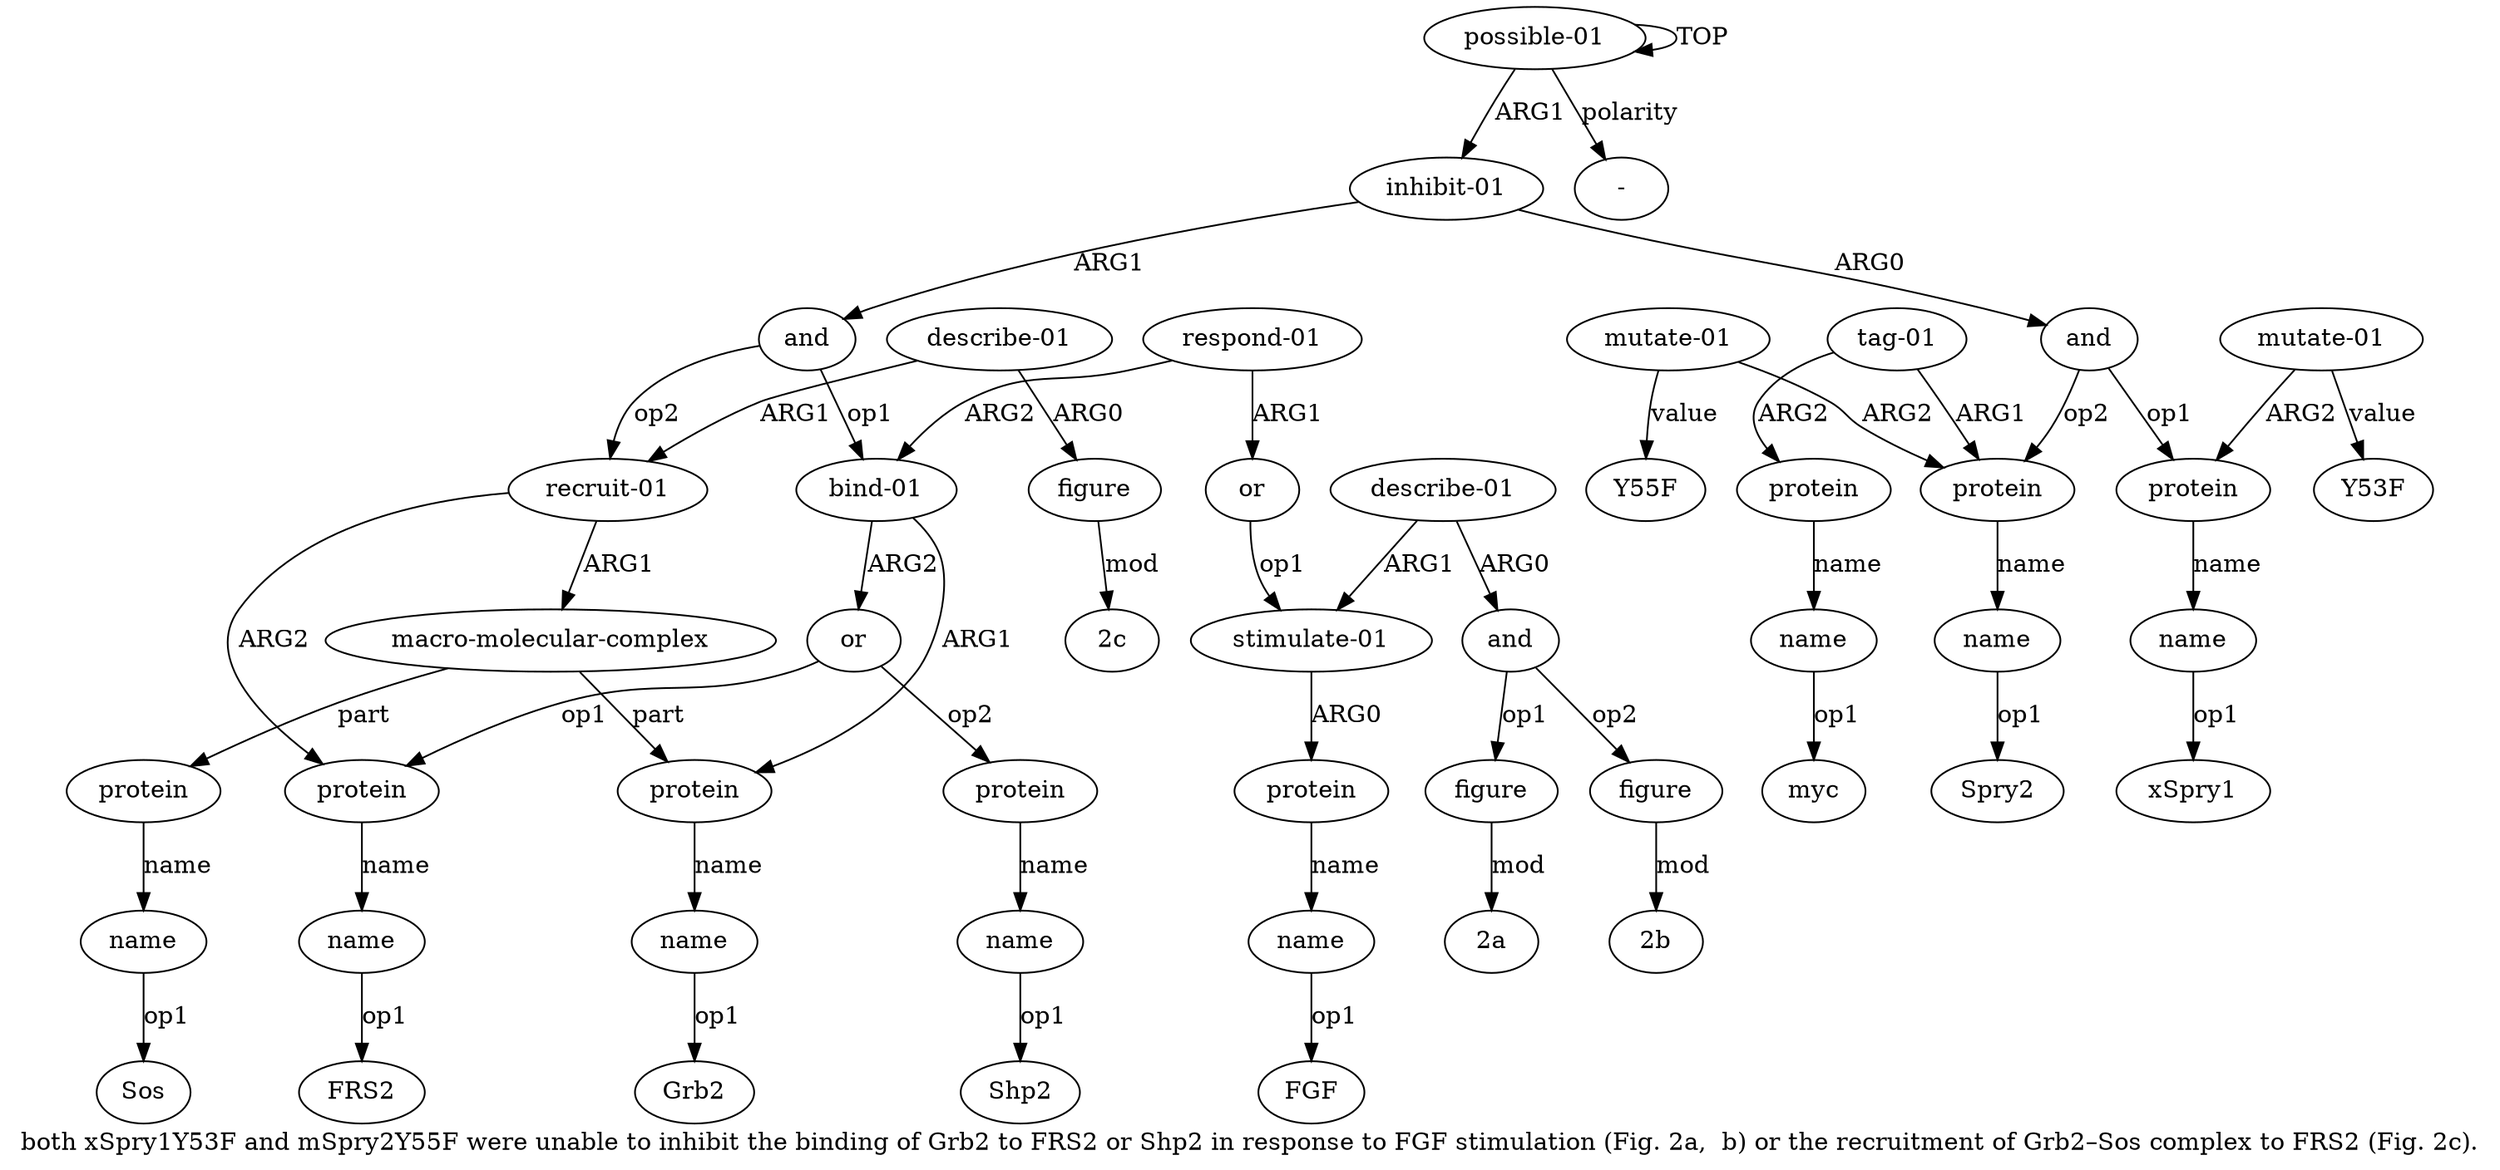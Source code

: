 digraph  {
	graph [label="both xSpry1Y53F and mSpry2Y55F were unable to inhibit the binding of Grb2 to FRS2 or Shp2 in response to FGF stimulation (Fig. 2a,  \
b) or the recruitment of Grb2–Sos complex to FRS2 (Fig. 2c)."];
	node [label="\N"];
	a20	 [color=black,
		gold_ind=20,
		gold_label=name,
		label=name,
		test_ind=20,
		test_label=name];
	"a20 Shp2"	 [color=black,
		gold_ind=-1,
		gold_label=Shp2,
		label=Shp2,
		test_ind=-1,
		test_label=Shp2];
	a20 -> "a20 Shp2" [key=0,
	color=black,
	gold_label=op1,
	label=op1,
	test_label=op1];
a21 [color=black,
	gold_ind=21,
	gold_label="respond-01",
	label="respond-01",
	test_ind=21,
	test_label="respond-01"];
a22 [color=black,
	gold_ind=22,
	gold_label=or,
	label=or,
	test_ind=22,
	test_label=or];
a21 -> a22 [key=0,
color=black,
gold_label=ARG1,
label=ARG1,
test_label=ARG1];
a13 [color=black,
gold_ind=13,
gold_label="bind-01",
label="bind-01",
test_ind=13,
test_label="bind-01"];
a21 -> a13 [key=0,
color=black,
gold_label=ARG2,
label=ARG2,
test_label=ARG2];
a23 [color=black,
gold_ind=23,
gold_label="stimulate-01",
label="stimulate-01",
test_ind=23,
test_label="stimulate-01"];
a22 -> a23 [key=0,
color=black,
gold_label=op1,
label=op1,
test_label=op1];
a24 [color=black,
gold_ind=24,
gold_label=protein,
label=protein,
test_ind=24,
test_label=protein];
a23 -> a24 [key=0,
color=black,
gold_label=ARG0,
label=ARG0,
test_label=ARG0];
a25 [color=black,
gold_ind=25,
gold_label=name,
label=name,
test_ind=25,
test_label=name];
a24 -> a25 [key=0,
color=black,
gold_label=name,
label=name,
test_label=name];
"a25 FGF" [color=black,
gold_ind=-1,
gold_label=FGF,
label=FGF,
test_ind=-1,
test_label=FGF];
a25 -> "a25 FGF" [key=0,
color=black,
gold_label=op1,
label=op1,
test_label=op1];
a26 [color=black,
gold_ind=26,
gold_label="describe-01",
label="describe-01",
test_ind=26,
test_label="describe-01"];
a26 -> a23 [key=0,
color=black,
gold_label=ARG1,
label=ARG1,
test_label=ARG1];
a27 [color=black,
gold_ind=27,
gold_label=and,
label=and,
test_ind=27,
test_label=and];
a26 -> a27 [key=0,
color=black,
gold_label=ARG0,
label=ARG0,
test_label=ARG0];
a28 [color=black,
gold_ind=28,
gold_label=figure,
label=figure,
test_ind=28,
test_label=figure];
a27 -> a28 [key=0,
color=black,
gold_label=op1,
label=op1,
test_label=op1];
a29 [color=black,
gold_ind=29,
gold_label=figure,
label=figure,
test_ind=29,
test_label=figure];
a27 -> a29 [key=0,
color=black,
gold_label=op2,
label=op2,
test_label=op2];
"a28 2a" [color=black,
gold_ind=-1,
gold_label="2a",
label="2a",
test_ind=-1,
test_label="2a"];
a28 -> "a28 2a" [key=0,
color=black,
gold_label=mod,
label=mod,
test_label=mod];
"a29 2b" [color=black,
gold_ind=-1,
gold_label="2b",
label="2b",
test_ind=-1,
test_label="2b"];
a29 -> "a29 2b" [key=0,
color=black,
gold_label=mod,
label=mod,
test_label=mod];
a31 [color=black,
gold_ind=31,
gold_label="macro-molecular-complex",
label="macro-molecular-complex",
test_ind=31,
test_label="macro-molecular-complex"];
a32 [color=black,
gold_ind=32,
gold_label=protein,
label=protein,
test_ind=32,
test_label=protein];
a31 -> a32 [key=0,
color=black,
gold_label=part,
label=part,
test_label=part];
a14 [color=black,
gold_ind=14,
gold_label=protein,
label=protein,
test_ind=14,
test_label=protein];
a31 -> a14 [key=0,
color=black,
gold_label=part,
label=part,
test_label=part];
"a35 2c" [color=black,
gold_ind=-1,
gold_label="2c",
label="2c",
test_ind=-1,
test_label="2c"];
a30 [color=black,
gold_ind=30,
gold_label="recruit-01",
label="recruit-01",
test_ind=30,
test_label="recruit-01"];
a30 -> a31 [key=0,
color=black,
gold_label=ARG1,
label=ARG1,
test_label=ARG1];
a17 [color=black,
gold_ind=17,
gold_label=protein,
label=protein,
test_ind=17,
test_label=protein];
a30 -> a17 [key=0,
color=black,
gold_label=ARG2,
label=ARG2,
test_label=ARG2];
a33 [color=black,
gold_ind=33,
gold_label=name,
label=name,
test_ind=33,
test_label=name];
"a33 Sos" [color=black,
gold_ind=-1,
gold_label=Sos,
label=Sos,
test_ind=-1,
test_label=Sos];
a33 -> "a33 Sos" [key=0,
color=black,
gold_label=op1,
label=op1,
test_label=op1];
"a0 -" [color=black,
gold_ind=-1,
gold_label="-",
label="-",
test_ind=-1,
test_label="-"];
a35 [color=black,
gold_ind=35,
gold_label=figure,
label=figure,
test_ind=35,
test_label=figure];
a35 -> "a35 2c" [key=0,
color=black,
gold_label=mod,
label=mod,
test_label=mod];
a34 [color=black,
gold_ind=34,
gold_label="describe-01",
label="describe-01",
test_ind=34,
test_label="describe-01"];
a34 -> a30 [key=0,
color=black,
gold_label=ARG1,
label=ARG1,
test_label=ARG1];
a34 -> a35 [key=0,
color=black,
gold_label=ARG0,
label=ARG0,
test_label=ARG0];
"a18 FRS2" [color=black,
gold_ind=-1,
gold_label=FRS2,
label=FRS2,
test_ind=-1,
test_label=FRS2];
a32 -> a33 [key=0,
color=black,
gold_label=name,
label=name,
test_label=name];
a15 [color=black,
gold_ind=15,
gold_label=name,
label=name,
test_ind=15,
test_label=name];
"a15 Grb2" [color=black,
gold_ind=-1,
gold_label=Grb2,
label=Grb2,
test_ind=-1,
test_label=Grb2];
a15 -> "a15 Grb2" [key=0,
color=black,
gold_label=op1,
label=op1,
test_label=op1];
a14 -> a15 [key=0,
color=black,
gold_label=name,
label=name,
test_label=name];
a18 [color=black,
gold_ind=18,
gold_label=name,
label=name,
test_ind=18,
test_label=name];
a17 -> a18 [key=0,
color=black,
gold_label=name,
label=name,
test_label=name];
a16 [color=black,
gold_ind=16,
gold_label=or,
label=or,
test_ind=16,
test_label=or];
a16 -> a17 [key=0,
color=black,
gold_label=op1,
label=op1,
test_label=op1];
a19 [color=black,
gold_ind=19,
gold_label=protein,
label=protein,
test_ind=19,
test_label=protein];
a16 -> a19 [key=0,
color=black,
gold_label=op2,
label=op2,
test_label=op2];
a11 [color=black,
gold_ind=11,
gold_label="mutate-01",
label="mutate-01",
test_ind=11,
test_label="mutate-01"];
"a11 Y55F" [color=black,
gold_ind=-1,
gold_label=Y55F,
label=Y55F,
test_ind=-1,
test_label=Y55F];
a11 -> "a11 Y55F" [key=0,
color=black,
gold_label=value,
label=value,
test_label=value];
a6 [color=black,
gold_ind=6,
gold_label=protein,
label=protein,
test_ind=6,
test_label=protein];
a11 -> a6 [key=0,
color=black,
gold_label=ARG2,
label=ARG2,
test_label=ARG2];
a10 [color=black,
gold_ind=10,
gold_label=name,
label=name,
test_ind=10,
test_label=name];
"a10 myc" [color=black,
gold_ind=-1,
gold_label=myc,
label=myc,
test_ind=-1,
test_label=myc];
a10 -> "a10 myc" [key=0,
color=black,
gold_label=op1,
label=op1,
test_label=op1];
a13 -> a14 [key=0,
color=black,
gold_label=ARG1,
label=ARG1,
test_label=ARG1];
a13 -> a16 [key=0,
color=black,
gold_label=ARG2,
label=ARG2,
test_label=ARG2];
a12 [color=black,
gold_ind=12,
gold_label=and,
label=and,
test_ind=12,
test_label=and];
a12 -> a30 [key=0,
color=black,
gold_label=op2,
label=op2,
test_label=op2];
a12 -> a13 [key=0,
color=black,
gold_label=op1,
label=op1,
test_label=op1];
"a4 xSpry1" [color=black,
gold_ind=-1,
gold_label=xSpry1,
label=xSpry1,
test_ind=-1,
test_label=xSpry1];
a19 -> a20 [key=0,
color=black,
gold_label=name,
label=name,
test_label=name];
a18 -> "a18 FRS2" [key=0,
color=black,
gold_label=op1,
label=op1,
test_label=op1];
a1 [color=black,
gold_ind=1,
gold_label="inhibit-01",
label="inhibit-01",
test_ind=1,
test_label="inhibit-01"];
a1 -> a12 [key=0,
color=black,
gold_label=ARG1,
label=ARG1,
test_label=ARG1];
a2 [color=black,
gold_ind=2,
gold_label=and,
label=and,
test_ind=2,
test_label=and];
a1 -> a2 [key=0,
color=black,
gold_label=ARG0,
label=ARG0,
test_label=ARG0];
a0 [color=black,
gold_ind=0,
gold_label="possible-01",
label="possible-01",
test_ind=0,
test_label="possible-01"];
a0 -> "a0 -" [key=0,
color=black,
gold_label=polarity,
label=polarity,
test_label=polarity];
a0 -> a1 [key=0,
color=black,
gold_label=ARG1,
label=ARG1,
test_label=ARG1];
a0 -> a0 [key=0,
color=black,
gold_label=TOP,
label=TOP,
test_label=TOP];
a3 [color=black,
gold_ind=3,
gold_label=protein,
label=protein,
test_ind=3,
test_label=protein];
a4 [color=black,
gold_ind=4,
gold_label=name,
label=name,
test_ind=4,
test_label=name];
a3 -> a4 [key=0,
color=black,
gold_label=name,
label=name,
test_label=name];
a2 -> a3 [key=0,
color=black,
gold_label=op1,
label=op1,
test_label=op1];
a2 -> a6 [key=0,
color=black,
gold_label=op2,
label=op2,
test_label=op2];
a5 [color=black,
gold_ind=5,
gold_label="mutate-01",
label="mutate-01",
test_ind=5,
test_label="mutate-01"];
a5 -> a3 [key=0,
color=black,
gold_label=ARG2,
label=ARG2,
test_label=ARG2];
"a5 Y53F" [color=black,
gold_ind=-1,
gold_label=Y53F,
label=Y53F,
test_ind=-1,
test_label=Y53F];
a5 -> "a5 Y53F" [key=0,
color=black,
gold_label=value,
label=value,
test_label=value];
a4 -> "a4 xSpry1" [key=0,
color=black,
gold_label=op1,
label=op1,
test_label=op1];
a7 [color=black,
gold_ind=7,
gold_label=name,
label=name,
test_ind=7,
test_label=name];
"a7 Spry2" [color=black,
gold_ind=-1,
gold_label=Spry2,
label=Spry2,
test_ind=-1,
test_label=Spry2];
a7 -> "a7 Spry2" [key=0,
color=black,
gold_label=op1,
label=op1,
test_label=op1];
a6 -> a7 [key=0,
color=black,
gold_label=name,
label=name,
test_label=name];
a9 [color=black,
gold_ind=9,
gold_label=protein,
label=protein,
test_ind=9,
test_label=protein];
a9 -> a10 [key=0,
color=black,
gold_label=name,
label=name,
test_label=name];
a8 [color=black,
gold_ind=8,
gold_label="tag-01",
label="tag-01",
test_ind=8,
test_label="tag-01"];
a8 -> a6 [key=0,
color=black,
gold_label=ARG1,
label=ARG1,
test_label=ARG1];
a8 -> a9 [key=0,
color=black,
gold_label=ARG2,
label=ARG2,
test_label=ARG2];
}
